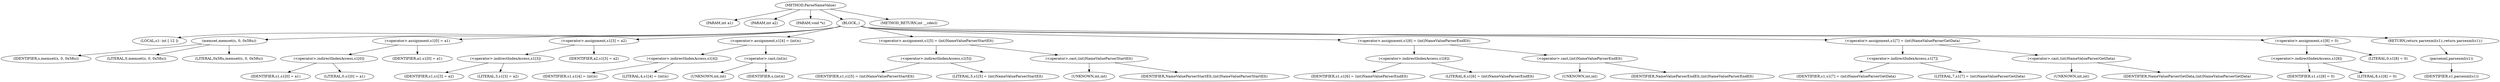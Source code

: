 digraph ParseNameValue {  
"1000102" [label = "(METHOD,ParseNameValue)" ]
"1000103" [label = "(PARAM,int a1)" ]
"1000104" [label = "(PARAM,int a2)" ]
"1000105" [label = "(PARAM,void *s)" ]
"1000106" [label = "(BLOCK,,)" ]
"1000107" [label = "(LOCAL,s1: int [ 12 ])" ]
"1000108" [label = "(memset,memset(s, 0, 0x58u))" ]
"1000109" [label = "(IDENTIFIER,s,memset(s, 0, 0x58u))" ]
"1000110" [label = "(LITERAL,0,memset(s, 0, 0x58u))" ]
"1000111" [label = "(LITERAL,0x58u,memset(s, 0, 0x58u))" ]
"1000112" [label = "(<operator>.assignment,s1[0] = a1)" ]
"1000113" [label = "(<operator>.indirectIndexAccess,s1[0])" ]
"1000114" [label = "(IDENTIFIER,s1,s1[0] = a1)" ]
"1000115" [label = "(LITERAL,0,s1[0] = a1)" ]
"1000116" [label = "(IDENTIFIER,a1,s1[0] = a1)" ]
"1000117" [label = "(<operator>.assignment,s1[3] = a2)" ]
"1000118" [label = "(<operator>.indirectIndexAccess,s1[3])" ]
"1000119" [label = "(IDENTIFIER,s1,s1[3] = a2)" ]
"1000120" [label = "(LITERAL,3,s1[3] = a2)" ]
"1000121" [label = "(IDENTIFIER,a2,s1[3] = a2)" ]
"1000122" [label = "(<operator>.assignment,s1[4] = (int)s)" ]
"1000123" [label = "(<operator>.indirectIndexAccess,s1[4])" ]
"1000124" [label = "(IDENTIFIER,s1,s1[4] = (int)s)" ]
"1000125" [label = "(LITERAL,4,s1[4] = (int)s)" ]
"1000126" [label = "(<operator>.cast,(int)s)" ]
"1000127" [label = "(UNKNOWN,int,int)" ]
"1000128" [label = "(IDENTIFIER,s,(int)s)" ]
"1000129" [label = "(<operator>.assignment,s1[5] = (int)NameValueParserStartElt)" ]
"1000130" [label = "(<operator>.indirectIndexAccess,s1[5])" ]
"1000131" [label = "(IDENTIFIER,s1,s1[5] = (int)NameValueParserStartElt)" ]
"1000132" [label = "(LITERAL,5,s1[5] = (int)NameValueParserStartElt)" ]
"1000133" [label = "(<operator>.cast,(int)NameValueParserStartElt)" ]
"1000134" [label = "(UNKNOWN,int,int)" ]
"1000135" [label = "(IDENTIFIER,NameValueParserStartElt,(int)NameValueParserStartElt)" ]
"1000136" [label = "(<operator>.assignment,s1[6] = (int)NameValueParserEndElt)" ]
"1000137" [label = "(<operator>.indirectIndexAccess,s1[6])" ]
"1000138" [label = "(IDENTIFIER,s1,s1[6] = (int)NameValueParserEndElt)" ]
"1000139" [label = "(LITERAL,6,s1[6] = (int)NameValueParserEndElt)" ]
"1000140" [label = "(<operator>.cast,(int)NameValueParserEndElt)" ]
"1000141" [label = "(UNKNOWN,int,int)" ]
"1000142" [label = "(IDENTIFIER,NameValueParserEndElt,(int)NameValueParserEndElt)" ]
"1000143" [label = "(<operator>.assignment,s1[7] = (int)NameValueParserGetData)" ]
"1000144" [label = "(<operator>.indirectIndexAccess,s1[7])" ]
"1000145" [label = "(IDENTIFIER,s1,s1[7] = (int)NameValueParserGetData)" ]
"1000146" [label = "(LITERAL,7,s1[7] = (int)NameValueParserGetData)" ]
"1000147" [label = "(<operator>.cast,(int)NameValueParserGetData)" ]
"1000148" [label = "(UNKNOWN,int,int)" ]
"1000149" [label = "(IDENTIFIER,NameValueParserGetData,(int)NameValueParserGetData)" ]
"1000150" [label = "(<operator>.assignment,s1[8] = 0)" ]
"1000151" [label = "(<operator>.indirectIndexAccess,s1[8])" ]
"1000152" [label = "(IDENTIFIER,s1,s1[8] = 0)" ]
"1000153" [label = "(LITERAL,8,s1[8] = 0)" ]
"1000154" [label = "(LITERAL,0,s1[8] = 0)" ]
"1000155" [label = "(RETURN,return parsexml(s1);,return parsexml(s1);)" ]
"1000156" [label = "(parsexml,parsexml(s1))" ]
"1000157" [label = "(IDENTIFIER,s1,parsexml(s1))" ]
"1000158" [label = "(METHOD_RETURN,int __cdecl)" ]
  "1000102" -> "1000103" 
  "1000102" -> "1000104" 
  "1000102" -> "1000105" 
  "1000102" -> "1000106" 
  "1000102" -> "1000158" 
  "1000106" -> "1000107" 
  "1000106" -> "1000108" 
  "1000106" -> "1000112" 
  "1000106" -> "1000117" 
  "1000106" -> "1000122" 
  "1000106" -> "1000129" 
  "1000106" -> "1000136" 
  "1000106" -> "1000143" 
  "1000106" -> "1000150" 
  "1000106" -> "1000155" 
  "1000108" -> "1000109" 
  "1000108" -> "1000110" 
  "1000108" -> "1000111" 
  "1000112" -> "1000113" 
  "1000112" -> "1000116" 
  "1000113" -> "1000114" 
  "1000113" -> "1000115" 
  "1000117" -> "1000118" 
  "1000117" -> "1000121" 
  "1000118" -> "1000119" 
  "1000118" -> "1000120" 
  "1000122" -> "1000123" 
  "1000122" -> "1000126" 
  "1000123" -> "1000124" 
  "1000123" -> "1000125" 
  "1000126" -> "1000127" 
  "1000126" -> "1000128" 
  "1000129" -> "1000130" 
  "1000129" -> "1000133" 
  "1000130" -> "1000131" 
  "1000130" -> "1000132" 
  "1000133" -> "1000134" 
  "1000133" -> "1000135" 
  "1000136" -> "1000137" 
  "1000136" -> "1000140" 
  "1000137" -> "1000138" 
  "1000137" -> "1000139" 
  "1000140" -> "1000141" 
  "1000140" -> "1000142" 
  "1000143" -> "1000144" 
  "1000143" -> "1000147" 
  "1000144" -> "1000145" 
  "1000144" -> "1000146" 
  "1000147" -> "1000148" 
  "1000147" -> "1000149" 
  "1000150" -> "1000151" 
  "1000150" -> "1000154" 
  "1000151" -> "1000152" 
  "1000151" -> "1000153" 
  "1000155" -> "1000156" 
  "1000156" -> "1000157" 
}
